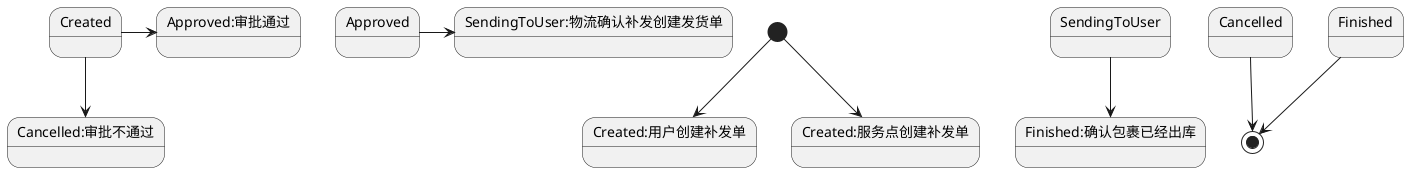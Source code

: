 @startuml

[*] --> Created:用户创建补发单
[*] --> Created:服务点创建补发单
Created -right-> Approved:审批通过
Created --> Cancelled:审批不通过
Approved -right-> SendingToUser:物流确认补发创建发货单
SendingToUser -->Finished:确认包裹已经出库
Cancelled -->[*]
Finished -->[*]
@enduml